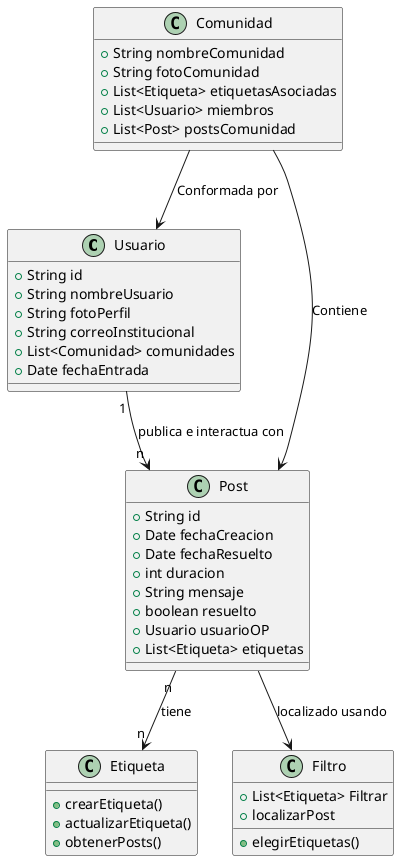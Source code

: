 @startuml
class Usuario {
    +String id
    +String nombreUsuario
    +String fotoPerfil
    +String correoInstitucional
    +List<Comunidad> comunidades
    +Date fechaEntrada
}
class Post {
    +String id
    +Date fechaCreacion
    +Date fechaResuelto
    +int duracion
    +String mensaje
    +boolean resuelto
    +Usuario usuarioOP
    +List<Etiqueta> etiquetas
}
class Etiqueta {
     +crearEtiqueta()
     +actualizarEtiqueta()
     +obtenerPosts()
}

class Comunidad{
    +String nombreComunidad
    +String fotoComunidad
    +List<Etiqueta> etiquetasAsociadas
    +List<Usuario> miembros
    +List<Post> postsComunidad
}

class Filtro{
    +List<Etiqueta> Filtrar
    +elegirEtiquetas()
    +localizarPost
}

Usuario "1" --> "n" Post : "publica e interactua con"
Post "n" --> "n" Etiqueta : "tiene"
Post --> Filtro : "localizado usando"
Comunidad --> Usuario : "Conformada por"
Comunidad --> Post : "Contiene"

@enduml